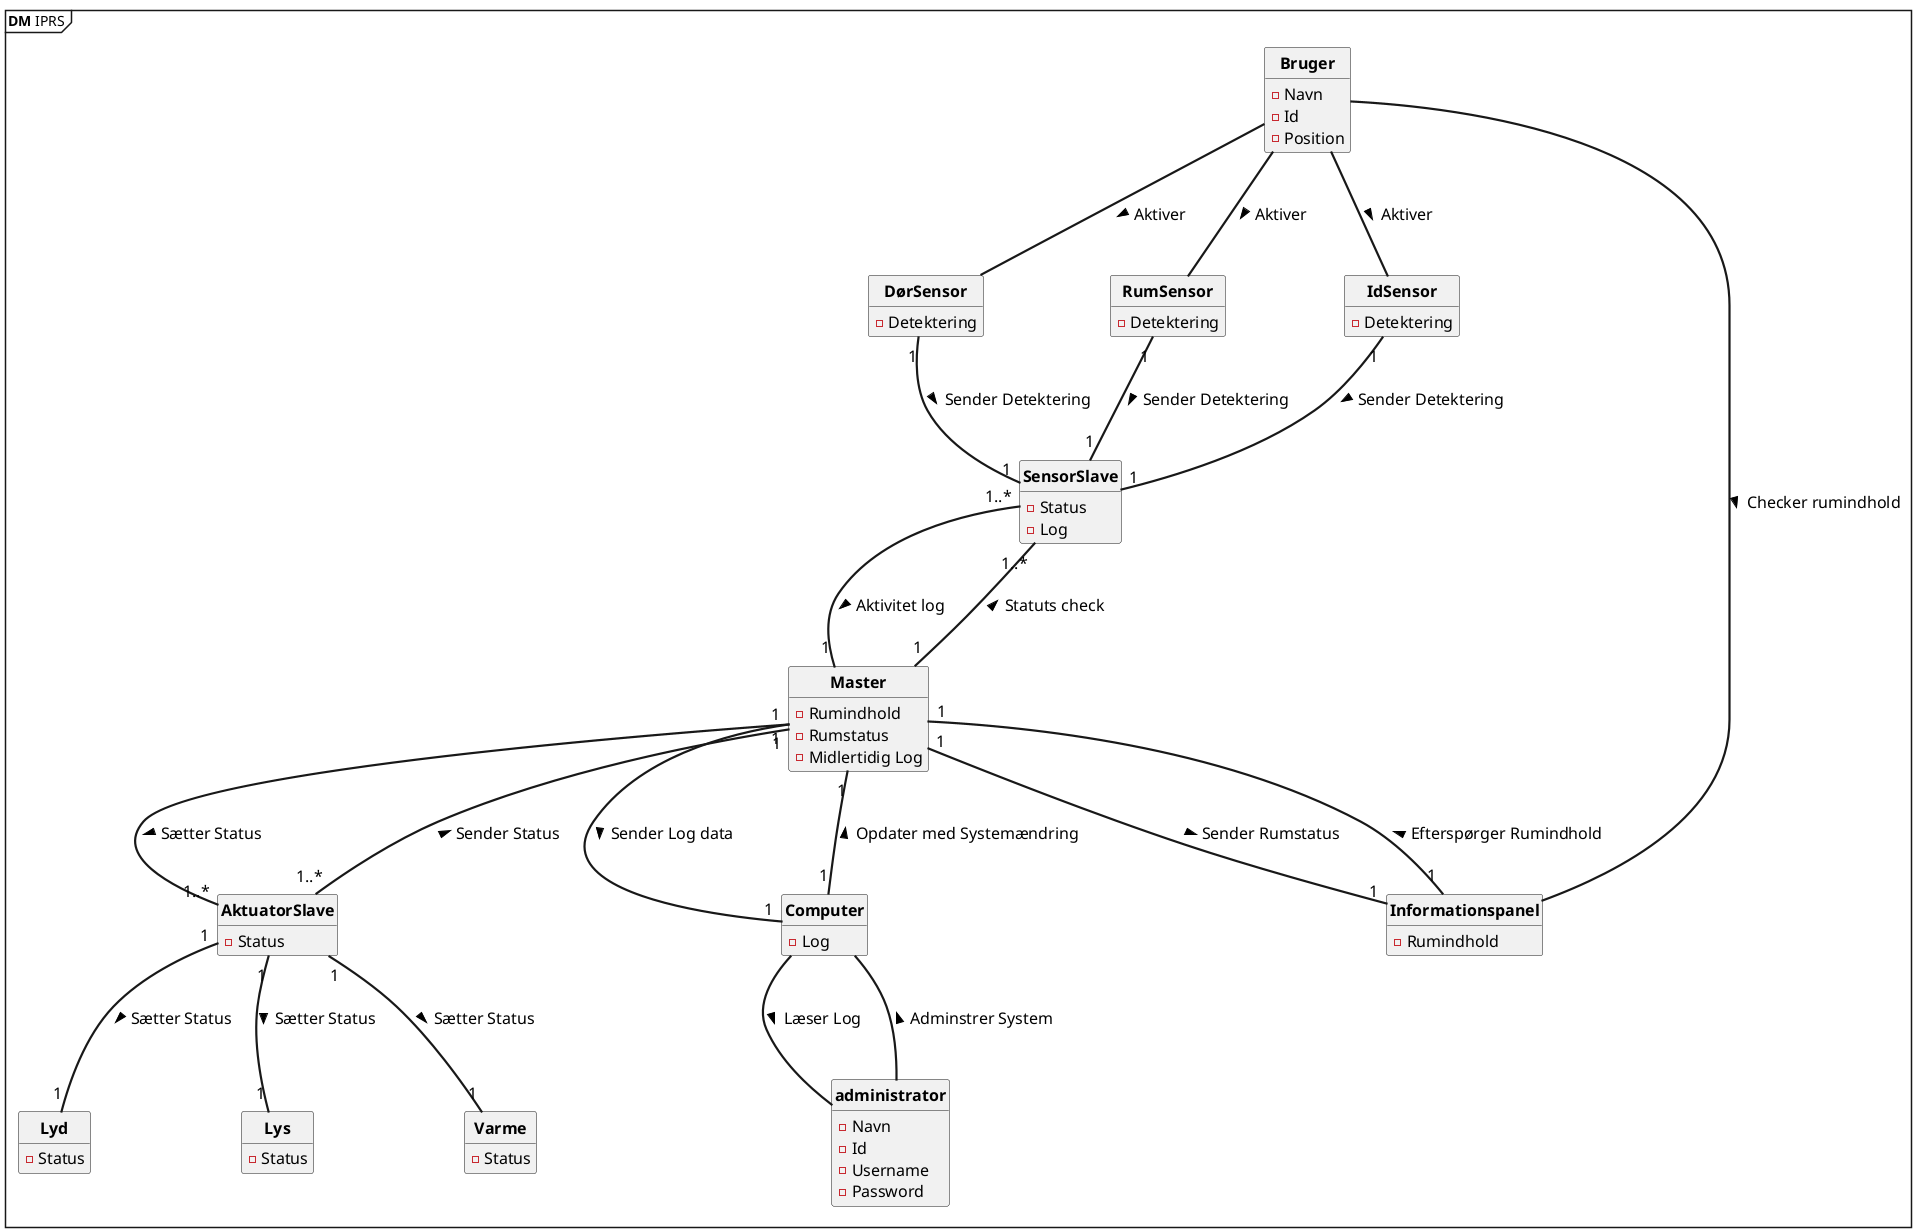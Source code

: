 @startuml DM IPRS
' Default param deffinition
skinparam style strictuml
skinparam DefaultFontSize 16
skinparam DefaultFontName times new roman
skinparam ArrowFontSize 16
skinparam ArrowThickness 2.2
skinparam Linetype poly
skinparam ranksep 100
skinparam nodesep 100
hide empty members


mainframe **DM** IPRS

' Class definition
Class "**Bruger**" as BR{
- Navn
- Id
- Position
}

Class "**Lyd**" as LD{
- Status
    
}

Class "**Lys**" as LS{
- Status
}

Class "**Varme**" as V{
- Status 
}


Class "**AktuatorSlave**" as AS{
- Status
}


Class "**SensorSlave**" as SS{
- Status
- Log
}

Class "**DørSensor**" as DS{
- Detektering
}

Class "**RumSensor**" as RS{
- Detektering
}

Class "**IdSensor**" as IS{
- Detektering
}

Class  "**Master**" as ME{
- Rumindhold
- Rumstatus
- Midlertidig Log
}

Class "**Computer**" as COM{
- Log
}

Class "**Informationspanel**" as INFO {
- Rumindhold
}

Class "**administrator**" as ADMIN {
- Navn
- Id
- Username
- Password
}

' Conection definition
BR -- INFO : > Checker rumindhold

BR -- IS : > Aktiver
BR -- DS : > Aktiver
BR -- RS : > Aktiver

RS "1" -- "1" SS : > Sender Detektering
DS "1" -- "1" SS : > Sender Detektering
IS "1" -- "1" SS : > Sender Detektering

SS "1..*" -- "1" ME : > Aktivitet log
SS "1..*" -- "1" ME : < Statuts check

ME "1" -- "1" COM : > Sender Log data
ME "1" -- "1" COM : < Opdater med Systemændring
ME "1" -- "1" INFO : > Sender Rumstatus
ME "1" -- "1" INFO : < Efterspørger Rumindhold

ADMIN -- COM  : > Adminstrer System
COM -- ADMIN : > Læser Log

ME "1" -- "1..*" AS : > Sætter Status
ME "1" -- "1..*" AS : < Sender Status

AS "1" -- "1" LS : > Sætter Status
AS "1" -- "1" LD : > Sætter Status
AS "1" -- "1" V : > Sætter Status
@enduml